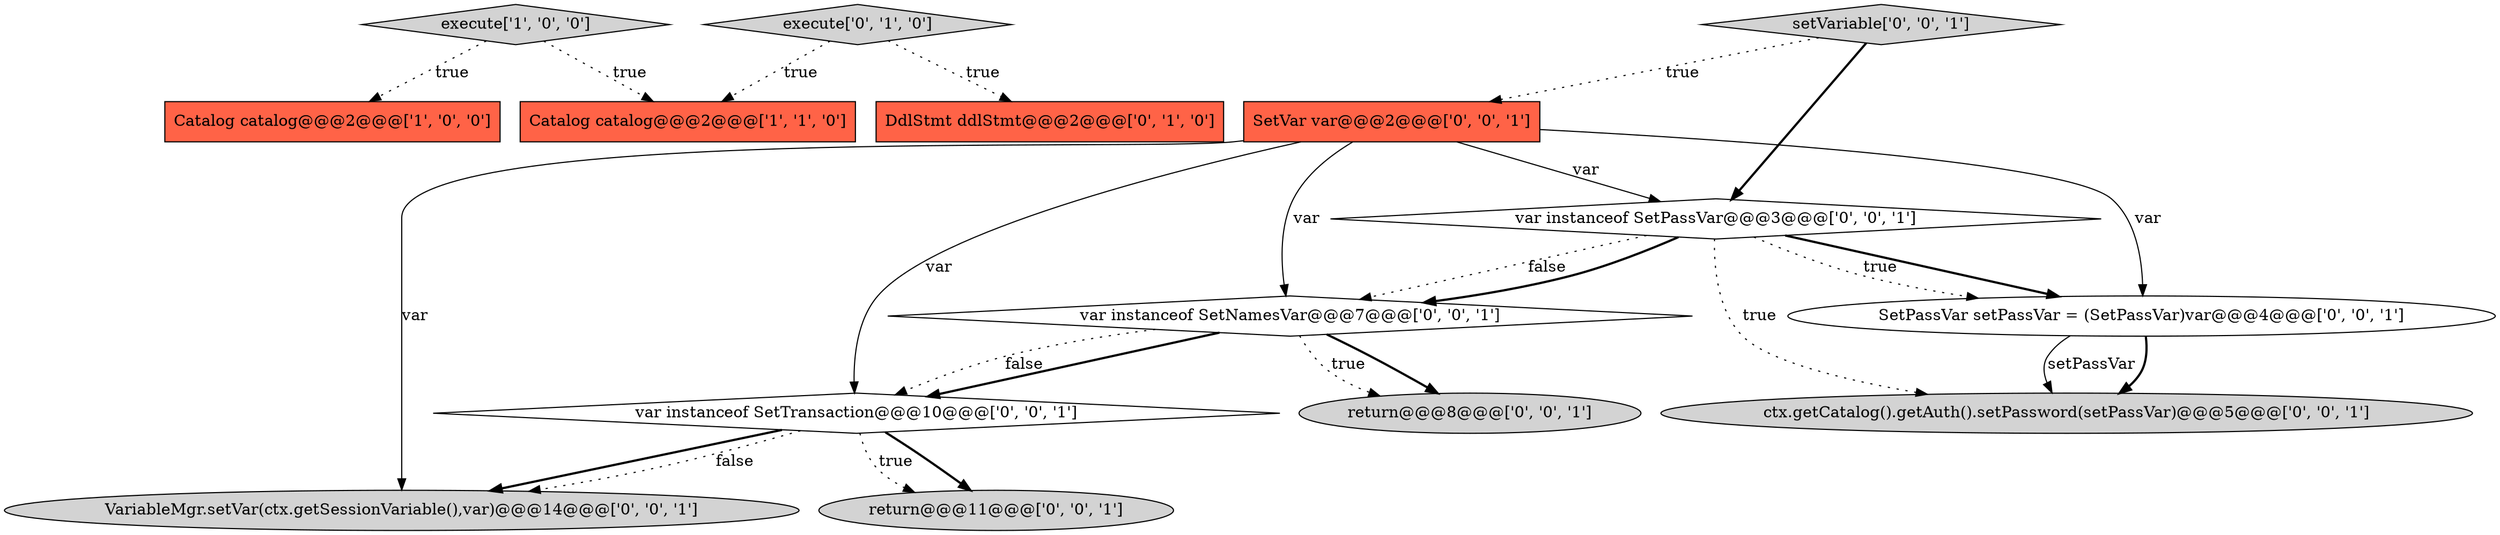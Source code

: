 digraph {
1 [style = filled, label = "Catalog catalog@@@2@@@['1', '0', '0']", fillcolor = tomato, shape = box image = "AAA0AAABBB1BBB"];
9 [style = filled, label = "VariableMgr.setVar(ctx.getSessionVariable(),var)@@@14@@@['0', '0', '1']", fillcolor = lightgray, shape = ellipse image = "AAA0AAABBB3BBB"];
0 [style = filled, label = "execute['1', '0', '0']", fillcolor = lightgray, shape = diamond image = "AAA0AAABBB1BBB"];
3 [style = filled, label = "DdlStmt ddlStmt@@@2@@@['0', '1', '0']", fillcolor = tomato, shape = box image = "AAA0AAABBB2BBB"];
8 [style = filled, label = "SetVar var@@@2@@@['0', '0', '1']", fillcolor = tomato, shape = box image = "AAA0AAABBB3BBB"];
13 [style = filled, label = "ctx.getCatalog().getAuth().setPassword(setPassVar)@@@5@@@['0', '0', '1']", fillcolor = lightgray, shape = ellipse image = "AAA0AAABBB3BBB"];
7 [style = filled, label = "var instanceof SetNamesVar@@@7@@@['0', '0', '1']", fillcolor = white, shape = diamond image = "AAA0AAABBB3BBB"];
2 [style = filled, label = "Catalog catalog@@@2@@@['1', '1', '0']", fillcolor = tomato, shape = box image = "AAA0AAABBB1BBB"];
4 [style = filled, label = "execute['0', '1', '0']", fillcolor = lightgray, shape = diamond image = "AAA0AAABBB2BBB"];
10 [style = filled, label = "var instanceof SetPassVar@@@3@@@['0', '0', '1']", fillcolor = white, shape = diamond image = "AAA0AAABBB3BBB"];
14 [style = filled, label = "return@@@8@@@['0', '0', '1']", fillcolor = lightgray, shape = ellipse image = "AAA0AAABBB3BBB"];
11 [style = filled, label = "var instanceof SetTransaction@@@10@@@['0', '0', '1']", fillcolor = white, shape = diamond image = "AAA0AAABBB3BBB"];
12 [style = filled, label = "return@@@11@@@['0', '0', '1']", fillcolor = lightgray, shape = ellipse image = "AAA0AAABBB3BBB"];
6 [style = filled, label = "setVariable['0', '0', '1']", fillcolor = lightgray, shape = diamond image = "AAA0AAABBB3BBB"];
5 [style = filled, label = "SetPassVar setPassVar = (SetPassVar)var@@@4@@@['0', '0', '1']", fillcolor = white, shape = ellipse image = "AAA0AAABBB3BBB"];
0->2 [style = dotted, label="true"];
0->1 [style = dotted, label="true"];
10->13 [style = dotted, label="true"];
11->12 [style = bold, label=""];
10->7 [style = dotted, label="false"];
4->3 [style = dotted, label="true"];
11->12 [style = dotted, label="true"];
11->9 [style = bold, label=""];
7->11 [style = bold, label=""];
11->9 [style = dotted, label="false"];
5->13 [style = bold, label=""];
7->14 [style = bold, label=""];
6->10 [style = bold, label=""];
6->8 [style = dotted, label="true"];
10->7 [style = bold, label=""];
7->14 [style = dotted, label="true"];
8->7 [style = solid, label="var"];
5->13 [style = solid, label="setPassVar"];
8->9 [style = solid, label="var"];
8->10 [style = solid, label="var"];
8->11 [style = solid, label="var"];
8->5 [style = solid, label="var"];
7->11 [style = dotted, label="false"];
10->5 [style = bold, label=""];
10->5 [style = dotted, label="true"];
4->2 [style = dotted, label="true"];
}
